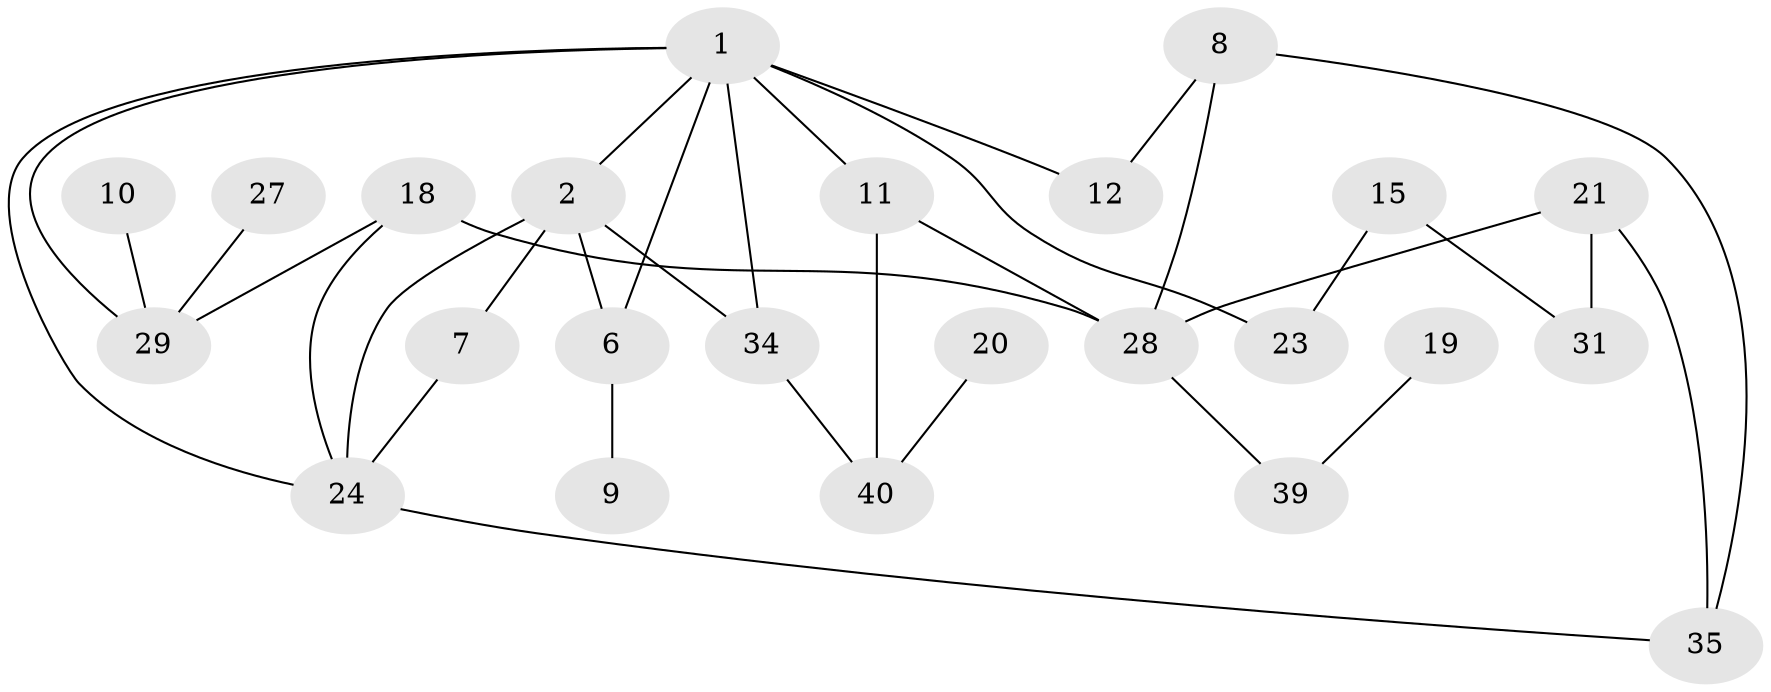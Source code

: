 // original degree distribution, {2: 0.3434343434343434, 1: 0.2727272727272727, 0: 0.1111111111111111, 3: 0.12121212121212122, 4: 0.09090909090909091, 5: 0.050505050505050504, 6: 0.010101010101010102}
// Generated by graph-tools (version 1.1) at 2025/48/03/04/25 22:48:33]
// undirected, 24 vertices, 34 edges
graph export_dot {
  node [color=gray90,style=filled];
  1;
  2;
  6;
  7;
  8;
  9;
  10;
  11;
  12;
  15;
  18;
  19;
  20;
  21;
  23;
  24;
  27;
  28;
  29;
  31;
  34;
  35;
  39;
  40;
  1 -- 2 [weight=3.0];
  1 -- 6 [weight=1.0];
  1 -- 11 [weight=1.0];
  1 -- 12 [weight=2.0];
  1 -- 23 [weight=1.0];
  1 -- 24 [weight=1.0];
  1 -- 29 [weight=1.0];
  1 -- 34 [weight=2.0];
  2 -- 6 [weight=1.0];
  2 -- 7 [weight=2.0];
  2 -- 24 [weight=1.0];
  2 -- 34 [weight=1.0];
  6 -- 9 [weight=1.0];
  7 -- 24 [weight=1.0];
  8 -- 12 [weight=1.0];
  8 -- 28 [weight=1.0];
  8 -- 35 [weight=1.0];
  10 -- 29 [weight=1.0];
  11 -- 28 [weight=1.0];
  11 -- 40 [weight=1.0];
  15 -- 23 [weight=1.0];
  15 -- 31 [weight=1.0];
  18 -- 24 [weight=1.0];
  18 -- 28 [weight=1.0];
  18 -- 29 [weight=2.0];
  19 -- 39 [weight=1.0];
  20 -- 40 [weight=1.0];
  21 -- 28 [weight=1.0];
  21 -- 31 [weight=1.0];
  21 -- 35 [weight=1.0];
  24 -- 35 [weight=1.0];
  27 -- 29 [weight=1.0];
  28 -- 39 [weight=1.0];
  34 -- 40 [weight=1.0];
}
